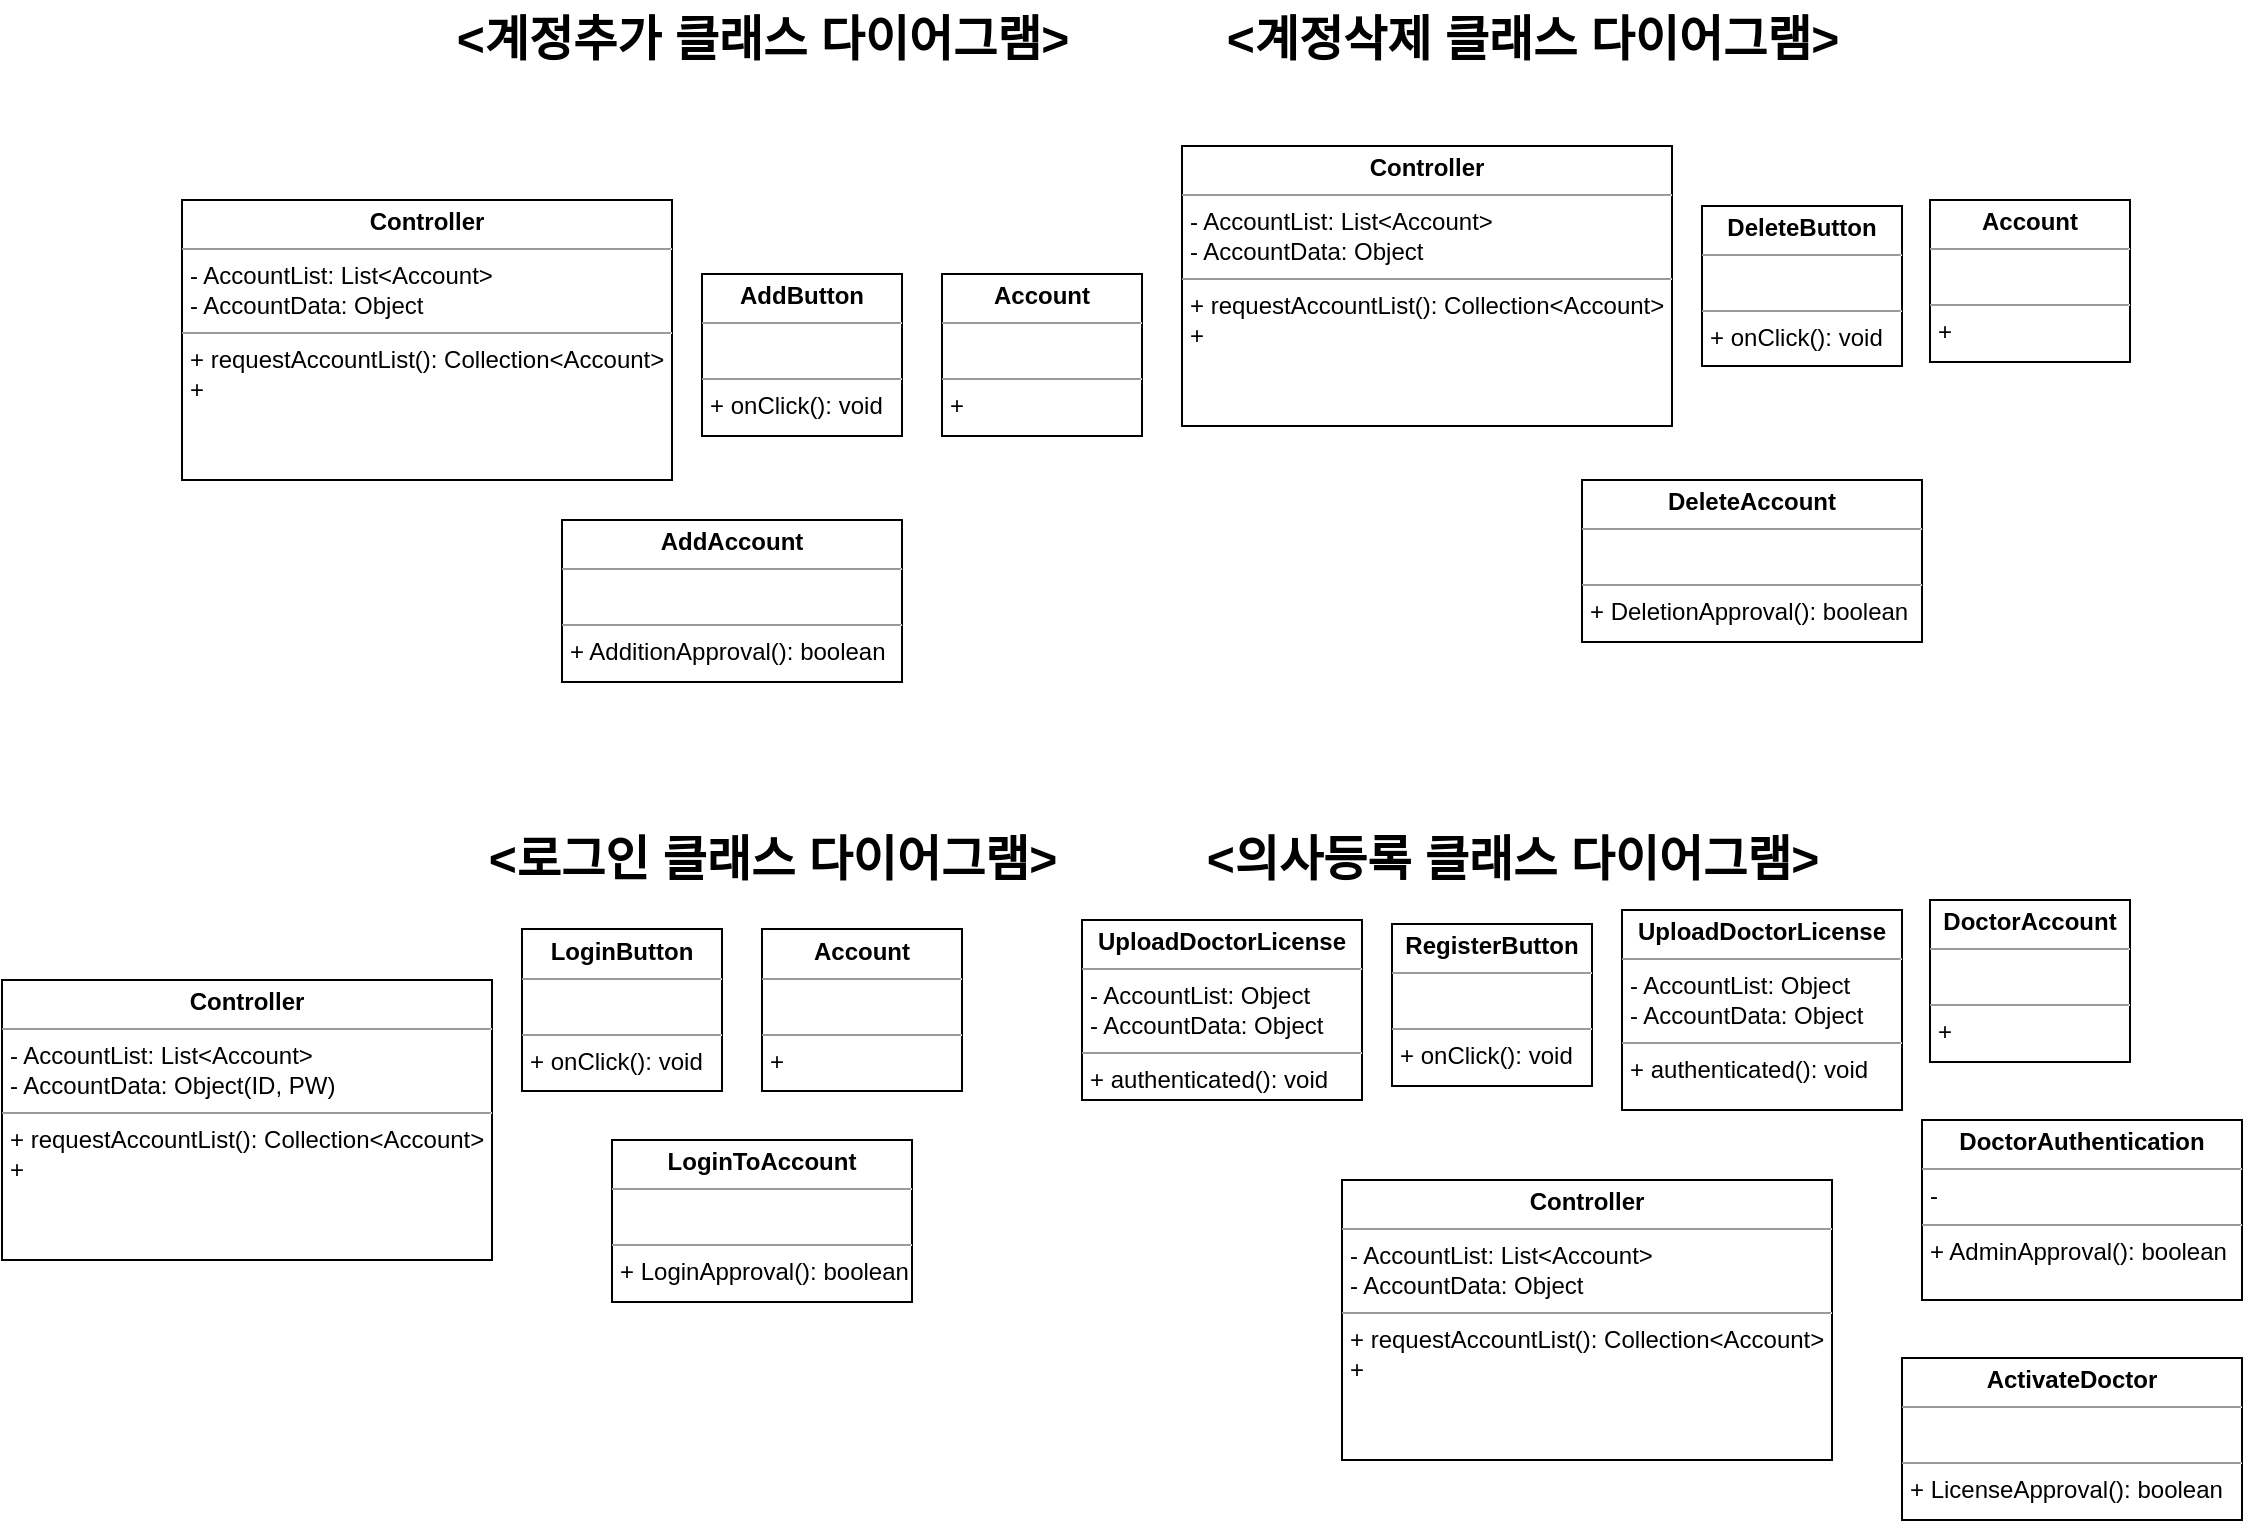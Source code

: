 <mxfile version="14.6.11" type="device"><diagram id="Q5XfDbSXSP2wn8ovhLd9" name="Page-1"><mxGraphModel dx="2249" dy="762" grid="1" gridSize="10" guides="1" tooltips="1" connect="1" arrows="1" fold="1" page="1" pageScale="1" pageWidth="827" pageHeight="1169" math="0" shadow="0"><root><mxCell id="0"/><mxCell id="1" parent="0"/><mxCell id="e2ZAd54SRRPIJOJSaUn3-44" value="&amp;lt;계정추가 클래스 다이어그램&amp;gt;" style="text;strokeColor=none;fillColor=none;html=1;fontSize=24;fontStyle=1;verticalAlign=middle;align=center;" parent="1" vertex="1"><mxGeometry x="45" y="10" width="350" height="40" as="geometry"/></mxCell><mxCell id="4p3QQbYLB5jpcaNzwm7M-11" value="&lt;p style=&quot;margin: 0px ; margin-top: 4px ; text-align: center&quot;&gt;&lt;b&gt;Controller&lt;/b&gt;&lt;/p&gt;&lt;hr size=&quot;1&quot;&gt;&lt;p style=&quot;margin: 0px ; margin-left: 4px&quot;&gt;- AccountList: List&amp;lt;Account&amp;gt;&lt;/p&gt;&lt;p style=&quot;margin: 0px ; margin-left: 4px&quot;&gt;- AccountData: Object&lt;/p&gt;&lt;hr size=&quot;1&quot;&gt;&lt;p style=&quot;margin: 0px ; margin-left: 4px&quot;&gt;+ requestAccountList(): Collection&amp;lt;Account&amp;gt;&lt;/p&gt;&lt;p style=&quot;margin: 0px ; margin-left: 4px&quot;&gt;+&amp;nbsp;&lt;/p&gt;" style="verticalAlign=top;align=left;overflow=fill;fontSize=12;fontFamily=Helvetica;html=1;" vertex="1" parent="1"><mxGeometry x="-70" y="110" width="245" height="140" as="geometry"/></mxCell><mxCell id="4p3QQbYLB5jpcaNzwm7M-17" value="&lt;p style=&quot;margin: 0px ; margin-top: 4px ; text-align: center&quot;&gt;&lt;b&gt;DoctorAuthentication&lt;/b&gt;&lt;/p&gt;&lt;hr size=&quot;1&quot;&gt;&lt;p style=&quot;margin: 0px ; margin-left: 4px&quot;&gt;-&amp;nbsp;&lt;/p&gt;&lt;hr size=&quot;1&quot;&gt;&lt;p style=&quot;margin: 0px ; margin-left: 4px&quot;&gt;+ AdminApproval(): boolean&lt;br&gt;&lt;/p&gt;" style="verticalAlign=top;align=left;overflow=fill;fontSize=12;fontFamily=Helvetica;html=1;" vertex="1" parent="1"><mxGeometry x="800" y="570" width="160" height="90" as="geometry"/></mxCell><mxCell id="4p3QQbYLB5jpcaNzwm7M-18" value="&lt;p style=&quot;margin: 0px ; margin-top: 4px ; text-align: center&quot;&gt;&lt;b&gt;UploadDoctorLicense&lt;/b&gt;&lt;/p&gt;&lt;hr size=&quot;1&quot;&gt;&lt;p style=&quot;margin: 0px ; margin-left: 4px&quot;&gt;- AccountList: Object&lt;/p&gt;&lt;p style=&quot;margin: 0px ; margin-left: 4px&quot;&gt;- AccountData: Object&lt;/p&gt;&lt;hr size=&quot;1&quot;&gt;&lt;p style=&quot;margin: 0px ; margin-left: 4px&quot;&gt;+ authenticated(): void&lt;/p&gt;" style="verticalAlign=top;align=left;overflow=fill;fontSize=12;fontFamily=Helvetica;html=1;" vertex="1" parent="1"><mxGeometry x="380" y="470" width="140" height="90" as="geometry"/></mxCell><mxCell id="4p3QQbYLB5jpcaNzwm7M-20" value="&lt;p style=&quot;margin: 0px ; margin-top: 4px ; text-align: center&quot;&gt;&lt;b&gt;UploadDoctorLicense&lt;/b&gt;&lt;/p&gt;&lt;hr size=&quot;1&quot;&gt;&lt;p style=&quot;margin: 0px ; margin-left: 4px&quot;&gt;- AccountList: Object&lt;/p&gt;&lt;p style=&quot;margin: 0px ; margin-left: 4px&quot;&gt;- AccountData: Object&lt;/p&gt;&lt;hr size=&quot;1&quot;&gt;&lt;p style=&quot;margin: 0px ; margin-left: 4px&quot;&gt;+ authenticated(): void&lt;/p&gt;" style="verticalAlign=top;align=left;overflow=fill;fontSize=12;fontFamily=Helvetica;html=1;" vertex="1" parent="1"><mxGeometry x="650" y="465" width="140" height="100" as="geometry"/></mxCell><mxCell id="4p3QQbYLB5jpcaNzwm7M-15" value="&lt;p style=&quot;margin: 0px ; margin-top: 4px ; text-align: center&quot;&gt;&lt;b style=&quot;line-height: 120%&quot;&gt;AddButton&lt;/b&gt;&lt;/p&gt;&lt;hr size=&quot;1&quot;&gt;&lt;p style=&quot;margin: 0px ; margin-left: 4px&quot;&gt;&lt;br&gt;&lt;/p&gt;&lt;hr size=&quot;1&quot;&gt;&lt;p style=&quot;margin: 0px ; margin-left: 4px&quot;&gt;+ onClick(): void&lt;/p&gt;" style="verticalAlign=top;align=left;overflow=fill;fontSize=12;fontFamily=Helvetica;html=1;" vertex="1" parent="1"><mxGeometry x="190" y="147" width="100" height="81" as="geometry"/></mxCell><mxCell id="4p3QQbYLB5jpcaNzwm7M-21" value="&lt;p style=&quot;margin: 0px ; margin-top: 4px ; text-align: center&quot;&gt;&lt;b style=&quot;line-height: 120%&quot;&gt;Account&lt;/b&gt;&lt;/p&gt;&lt;hr size=&quot;1&quot;&gt;&lt;p style=&quot;margin: 0px ; margin-left: 4px&quot;&gt;&lt;br&gt;&lt;/p&gt;&lt;hr size=&quot;1&quot;&gt;&lt;p style=&quot;margin: 0px ; margin-left: 4px&quot;&gt;+&amp;nbsp;&lt;/p&gt;" style="verticalAlign=top;align=left;overflow=fill;fontSize=12;fontFamily=Helvetica;html=1;" vertex="1" parent="1"><mxGeometry x="310" y="147" width="100" height="81" as="geometry"/></mxCell><mxCell id="4p3QQbYLB5jpcaNzwm7M-22" value="&lt;p style=&quot;margin: 0px ; margin-top: 4px ; text-align: center&quot;&gt;&lt;b style=&quot;line-height: 120%&quot;&gt;AddAccount&lt;/b&gt;&lt;/p&gt;&lt;hr size=&quot;1&quot;&gt;&lt;p style=&quot;margin: 0px ; margin-left: 4px&quot;&gt;&lt;br&gt;&lt;/p&gt;&lt;hr size=&quot;1&quot;&gt;&lt;p style=&quot;margin: 0px ; margin-left: 4px&quot;&gt;+ AdditionApproval(): boolean&lt;/p&gt;" style="verticalAlign=top;align=left;overflow=fill;fontSize=12;fontFamily=Helvetica;html=1;" vertex="1" parent="1"><mxGeometry x="120" y="270" width="170" height="81" as="geometry"/></mxCell><mxCell id="e2ZAd54SRRPIJOJSaUn3-99" value="&amp;lt;계정삭제 클래스 다이어그램&amp;gt;" style="text;strokeColor=none;fillColor=none;html=1;fontSize=24;fontStyle=1;verticalAlign=middle;align=center;" parent="1" vertex="1"><mxGeometry x="430" y="10" width="350" height="40" as="geometry"/></mxCell><mxCell id="4p3QQbYLB5jpcaNzwm7M-16" value="&lt;p style=&quot;margin: 0px ; margin-top: 4px ; text-align: center&quot;&gt;&lt;b style=&quot;line-height: 120%&quot;&gt;DeleteButton&lt;/b&gt;&lt;/p&gt;&lt;hr size=&quot;1&quot;&gt;&lt;p style=&quot;margin: 0px ; margin-left: 4px&quot;&gt;&lt;br&gt;&lt;/p&gt;&lt;hr size=&quot;1&quot;&gt;&lt;p style=&quot;margin: 0px ; margin-left: 4px&quot;&gt;+ onClick(): void&lt;/p&gt;" style="verticalAlign=top;align=left;overflow=fill;fontSize=12;fontFamily=Helvetica;html=1;" vertex="1" parent="1"><mxGeometry x="690" y="113" width="100" height="80" as="geometry"/></mxCell><mxCell id="4p3QQbYLB5jpcaNzwm7M-23" value="&lt;p style=&quot;margin: 0px ; margin-top: 4px ; text-align: center&quot;&gt;&lt;b style=&quot;line-height: 120%&quot;&gt;Account&lt;/b&gt;&lt;/p&gt;&lt;hr size=&quot;1&quot;&gt;&lt;p style=&quot;margin: 0px ; margin-left: 4px&quot;&gt;&lt;br&gt;&lt;/p&gt;&lt;hr size=&quot;1&quot;&gt;&lt;p style=&quot;margin: 0px ; margin-left: 4px&quot;&gt;+&amp;nbsp;&lt;/p&gt;" style="verticalAlign=top;align=left;overflow=fill;fontSize=12;fontFamily=Helvetica;html=1;" vertex="1" parent="1"><mxGeometry x="804" y="110" width="100" height="81" as="geometry"/></mxCell><mxCell id="4p3QQbYLB5jpcaNzwm7M-25" value="&lt;p style=&quot;margin: 0px ; margin-top: 4px ; text-align: center&quot;&gt;&lt;b&gt;Controller&lt;/b&gt;&lt;/p&gt;&lt;hr size=&quot;1&quot;&gt;&lt;p style=&quot;margin: 0px ; margin-left: 4px&quot;&gt;- AccountList: List&amp;lt;Account&amp;gt;&lt;/p&gt;&lt;p style=&quot;margin: 0px ; margin-left: 4px&quot;&gt;- AccountData: Object&lt;/p&gt;&lt;hr size=&quot;1&quot;&gt;&lt;p style=&quot;margin: 0px ; margin-left: 4px&quot;&gt;+ requestAccountList(): Collection&amp;lt;Account&amp;gt;&lt;/p&gt;&lt;p style=&quot;margin: 0px ; margin-left: 4px&quot;&gt;+&amp;nbsp;&lt;/p&gt;" style="verticalAlign=top;align=left;overflow=fill;fontSize=12;fontFamily=Helvetica;html=1;" vertex="1" parent="1"><mxGeometry x="430" y="83" width="245" height="140" as="geometry"/></mxCell><mxCell id="e2ZAd54SRRPIJOJSaUn3-67" value="&amp;lt;로그인 클래스 다이어그램&amp;gt;" style="text;strokeColor=none;fillColor=none;html=1;fontSize=24;fontStyle=1;verticalAlign=middle;align=center;" parent="1" vertex="1"><mxGeometry x="50" y="420" width="350" height="40" as="geometry"/></mxCell><mxCell id="4p3QQbYLB5jpcaNzwm7M-26" value="&lt;p style=&quot;margin: 0px ; margin-top: 4px ; text-align: center&quot;&gt;&lt;b style=&quot;line-height: 120%&quot;&gt;LoginButton&lt;/b&gt;&lt;/p&gt;&lt;hr size=&quot;1&quot;&gt;&lt;p style=&quot;margin: 0px ; margin-left: 4px&quot;&gt;&lt;br&gt;&lt;/p&gt;&lt;hr size=&quot;1&quot;&gt;&lt;p style=&quot;margin: 0px ; margin-left: 4px&quot;&gt;+ onClick(): void&lt;/p&gt;" style="verticalAlign=top;align=left;overflow=fill;fontSize=12;fontFamily=Helvetica;html=1;" vertex="1" parent="1"><mxGeometry x="100" y="474.5" width="100" height="81" as="geometry"/></mxCell><mxCell id="4p3QQbYLB5jpcaNzwm7M-27" value="&lt;p style=&quot;margin: 0px ; margin-top: 4px ; text-align: center&quot;&gt;&lt;b style=&quot;line-height: 120%&quot;&gt;Account&lt;/b&gt;&lt;/p&gt;&lt;hr size=&quot;1&quot;&gt;&lt;p style=&quot;margin: 0px ; margin-left: 4px&quot;&gt;&lt;br&gt;&lt;/p&gt;&lt;hr size=&quot;1&quot;&gt;&lt;p style=&quot;margin: 0px ; margin-left: 4px&quot;&gt;+&amp;nbsp;&lt;/p&gt;" style="verticalAlign=top;align=left;overflow=fill;fontSize=12;fontFamily=Helvetica;html=1;" vertex="1" parent="1"><mxGeometry x="220" y="474.5" width="100" height="81" as="geometry"/></mxCell><mxCell id="4p3QQbYLB5jpcaNzwm7M-28" value="&lt;p style=&quot;margin: 0px ; margin-top: 4px ; text-align: center&quot;&gt;&lt;b style=&quot;line-height: 120%&quot;&gt;LoginToAccount&lt;/b&gt;&lt;/p&gt;&lt;hr size=&quot;1&quot;&gt;&lt;p style=&quot;margin: 0px ; margin-left: 4px&quot;&gt;&lt;br&gt;&lt;/p&gt;&lt;hr size=&quot;1&quot;&gt;&lt;p style=&quot;margin: 0px ; margin-left: 4px&quot;&gt;+ LoginApproval(): boolean&lt;/p&gt;" style="verticalAlign=top;align=left;overflow=fill;fontSize=12;fontFamily=Helvetica;html=1;" vertex="1" parent="1"><mxGeometry x="145" y="580" width="150" height="81" as="geometry"/></mxCell><mxCell id="4p3QQbYLB5jpcaNzwm7M-29" value="&lt;p style=&quot;margin: 0px ; margin-top: 4px ; text-align: center&quot;&gt;&lt;b style=&quot;line-height: 120%&quot;&gt;DeleteAccount&lt;/b&gt;&lt;/p&gt;&lt;hr size=&quot;1&quot;&gt;&lt;p style=&quot;margin: 0px ; margin-left: 4px&quot;&gt;&lt;br&gt;&lt;/p&gt;&lt;hr size=&quot;1&quot;&gt;&lt;p style=&quot;margin: 0px ; margin-left: 4px&quot;&gt;+ DeletionApproval(): boolean&lt;/p&gt;" style="verticalAlign=top;align=left;overflow=fill;fontSize=12;fontFamily=Helvetica;html=1;" vertex="1" parent="1"><mxGeometry x="630" y="250" width="170" height="81" as="geometry"/></mxCell><mxCell id="4p3QQbYLB5jpcaNzwm7M-32" value="&lt;p style=&quot;margin: 0px ; margin-top: 4px ; text-align: center&quot;&gt;&lt;b&gt;Controller&lt;/b&gt;&lt;/p&gt;&lt;hr size=&quot;1&quot;&gt;&lt;p style=&quot;margin: 0px ; margin-left: 4px&quot;&gt;- AccountList: List&amp;lt;Account&amp;gt;&lt;/p&gt;&lt;p style=&quot;margin: 0px ; margin-left: 4px&quot;&gt;- AccountData: Object(ID, PW)&lt;/p&gt;&lt;hr size=&quot;1&quot;&gt;&lt;p style=&quot;margin: 0px ; margin-left: 4px&quot;&gt;+ requestAccountList(): Collection&amp;lt;Account&amp;gt;&lt;/p&gt;&lt;p style=&quot;margin: 0px ; margin-left: 4px&quot;&gt;+&amp;nbsp;&lt;/p&gt;" style="verticalAlign=top;align=left;overflow=fill;fontSize=12;fontFamily=Helvetica;html=1;" vertex="1" parent="1"><mxGeometry x="-160" y="500" width="245" height="140" as="geometry"/></mxCell><mxCell id="4p3QQbYLB5jpcaNzwm7M-33" value="&lt;p style=&quot;margin: 0px ; margin-top: 4px ; text-align: center&quot;&gt;&lt;b style=&quot;line-height: 120%&quot;&gt;RegisterButton&lt;/b&gt;&lt;/p&gt;&lt;hr size=&quot;1&quot;&gt;&lt;p style=&quot;margin: 0px ; margin-left: 4px&quot;&gt;&lt;br&gt;&lt;/p&gt;&lt;hr size=&quot;1&quot;&gt;&lt;p style=&quot;margin: 0px ; margin-left: 4px&quot;&gt;+ onClick(): void&lt;/p&gt;" style="verticalAlign=top;align=left;overflow=fill;fontSize=12;fontFamily=Helvetica;html=1;" vertex="1" parent="1"><mxGeometry x="535" y="472" width="100" height="81" as="geometry"/></mxCell><mxCell id="e2ZAd54SRRPIJOJSaUn3-138" value="&amp;lt;의사등록 클래스 다이어그램&amp;gt;" style="text;strokeColor=none;fillColor=none;html=1;fontSize=24;fontStyle=1;verticalAlign=middle;align=center;" parent="1" vertex="1"><mxGeometry x="420" y="420" width="350" height="40" as="geometry"/></mxCell><mxCell id="4p3QQbYLB5jpcaNzwm7M-34" value="&lt;p style=&quot;margin: 0px ; margin-top: 4px ; text-align: center&quot;&gt;&lt;b style=&quot;line-height: 120%&quot;&gt;DoctorAccount&lt;/b&gt;&lt;/p&gt;&lt;hr size=&quot;1&quot;&gt;&lt;p style=&quot;margin: 0px ; margin-left: 4px&quot;&gt;&lt;br&gt;&lt;/p&gt;&lt;hr size=&quot;1&quot;&gt;&lt;p style=&quot;margin: 0px ; margin-left: 4px&quot;&gt;+&amp;nbsp;&lt;/p&gt;" style="verticalAlign=top;align=left;overflow=fill;fontSize=12;fontFamily=Helvetica;html=1;" vertex="1" parent="1"><mxGeometry x="804" y="460" width="100" height="81" as="geometry"/></mxCell><mxCell id="4p3QQbYLB5jpcaNzwm7M-36" value="&lt;p style=&quot;margin: 0px ; margin-top: 4px ; text-align: center&quot;&gt;&lt;b style=&quot;line-height: 120%&quot;&gt;ActivateDoctor&lt;/b&gt;&lt;/p&gt;&lt;hr size=&quot;1&quot;&gt;&lt;p style=&quot;margin: 0px ; margin-left: 4px&quot;&gt;&lt;br&gt;&lt;/p&gt;&lt;hr size=&quot;1&quot;&gt;&lt;p style=&quot;margin: 0px ; margin-left: 4px&quot;&gt;+ LicenseApproval(): boolean&lt;/p&gt;" style="verticalAlign=top;align=left;overflow=fill;fontSize=12;fontFamily=Helvetica;html=1;" vertex="1" parent="1"><mxGeometry x="790" y="689" width="170" height="81" as="geometry"/></mxCell><mxCell id="4p3QQbYLB5jpcaNzwm7M-37" value="&lt;p style=&quot;margin: 0px ; margin-top: 4px ; text-align: center&quot;&gt;&lt;b&gt;Controller&lt;/b&gt;&lt;/p&gt;&lt;hr size=&quot;1&quot;&gt;&lt;p style=&quot;margin: 0px ; margin-left: 4px&quot;&gt;- AccountList: List&amp;lt;Account&amp;gt;&lt;/p&gt;&lt;p style=&quot;margin: 0px ; margin-left: 4px&quot;&gt;- AccountData: Object&lt;/p&gt;&lt;hr size=&quot;1&quot;&gt;&lt;p style=&quot;margin: 0px ; margin-left: 4px&quot;&gt;+ requestAccountList(): Collection&amp;lt;Account&amp;gt;&lt;/p&gt;&lt;p style=&quot;margin: 0px ; margin-left: 4px&quot;&gt;+&amp;nbsp;&lt;/p&gt;" style="verticalAlign=top;align=left;overflow=fill;fontSize=12;fontFamily=Helvetica;html=1;" vertex="1" parent="1"><mxGeometry x="510" y="600" width="245" height="140" as="geometry"/></mxCell></root></mxGraphModel></diagram></mxfile>